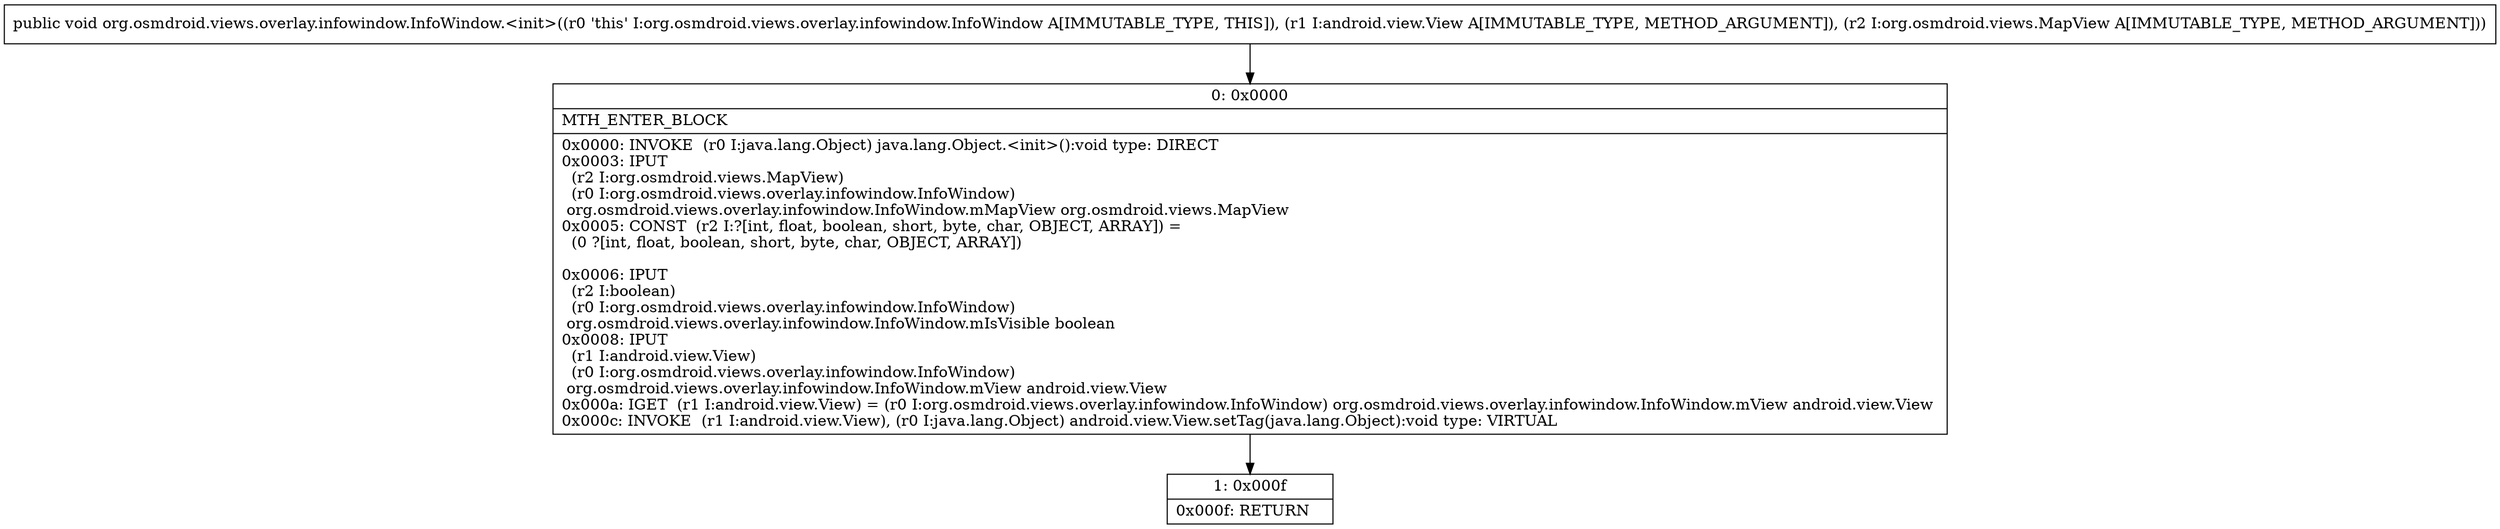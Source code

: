 digraph "CFG fororg.osmdroid.views.overlay.infowindow.InfoWindow.\<init\>(Landroid\/view\/View;Lorg\/osmdroid\/views\/MapView;)V" {
Node_0 [shape=record,label="{0\:\ 0x0000|MTH_ENTER_BLOCK\l|0x0000: INVOKE  (r0 I:java.lang.Object) java.lang.Object.\<init\>():void type: DIRECT \l0x0003: IPUT  \l  (r2 I:org.osmdroid.views.MapView)\l  (r0 I:org.osmdroid.views.overlay.infowindow.InfoWindow)\l org.osmdroid.views.overlay.infowindow.InfoWindow.mMapView org.osmdroid.views.MapView \l0x0005: CONST  (r2 I:?[int, float, boolean, short, byte, char, OBJECT, ARRAY]) = \l  (0 ?[int, float, boolean, short, byte, char, OBJECT, ARRAY])\l \l0x0006: IPUT  \l  (r2 I:boolean)\l  (r0 I:org.osmdroid.views.overlay.infowindow.InfoWindow)\l org.osmdroid.views.overlay.infowindow.InfoWindow.mIsVisible boolean \l0x0008: IPUT  \l  (r1 I:android.view.View)\l  (r0 I:org.osmdroid.views.overlay.infowindow.InfoWindow)\l org.osmdroid.views.overlay.infowindow.InfoWindow.mView android.view.View \l0x000a: IGET  (r1 I:android.view.View) = (r0 I:org.osmdroid.views.overlay.infowindow.InfoWindow) org.osmdroid.views.overlay.infowindow.InfoWindow.mView android.view.View \l0x000c: INVOKE  (r1 I:android.view.View), (r0 I:java.lang.Object) android.view.View.setTag(java.lang.Object):void type: VIRTUAL \l}"];
Node_1 [shape=record,label="{1\:\ 0x000f|0x000f: RETURN   \l}"];
MethodNode[shape=record,label="{public void org.osmdroid.views.overlay.infowindow.InfoWindow.\<init\>((r0 'this' I:org.osmdroid.views.overlay.infowindow.InfoWindow A[IMMUTABLE_TYPE, THIS]), (r1 I:android.view.View A[IMMUTABLE_TYPE, METHOD_ARGUMENT]), (r2 I:org.osmdroid.views.MapView A[IMMUTABLE_TYPE, METHOD_ARGUMENT])) }"];
MethodNode -> Node_0;
Node_0 -> Node_1;
}

